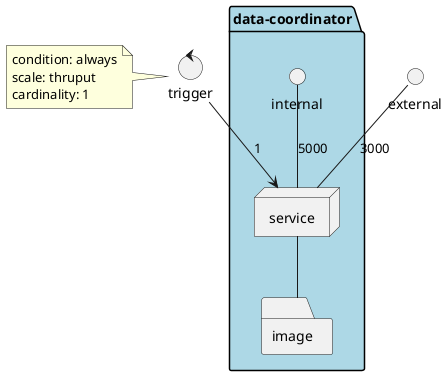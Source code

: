 @startuml

interface external
control trigger

package  "data-coordinator" #lightblue {
  interface internal
  node service
  folder image
}
service -- image
external -- service : 3000
internal -- service : 5000

trigger --> service : 1
note left of trigger
condition: always
scale: thruput
cardinality: 1
end note
@enduml
